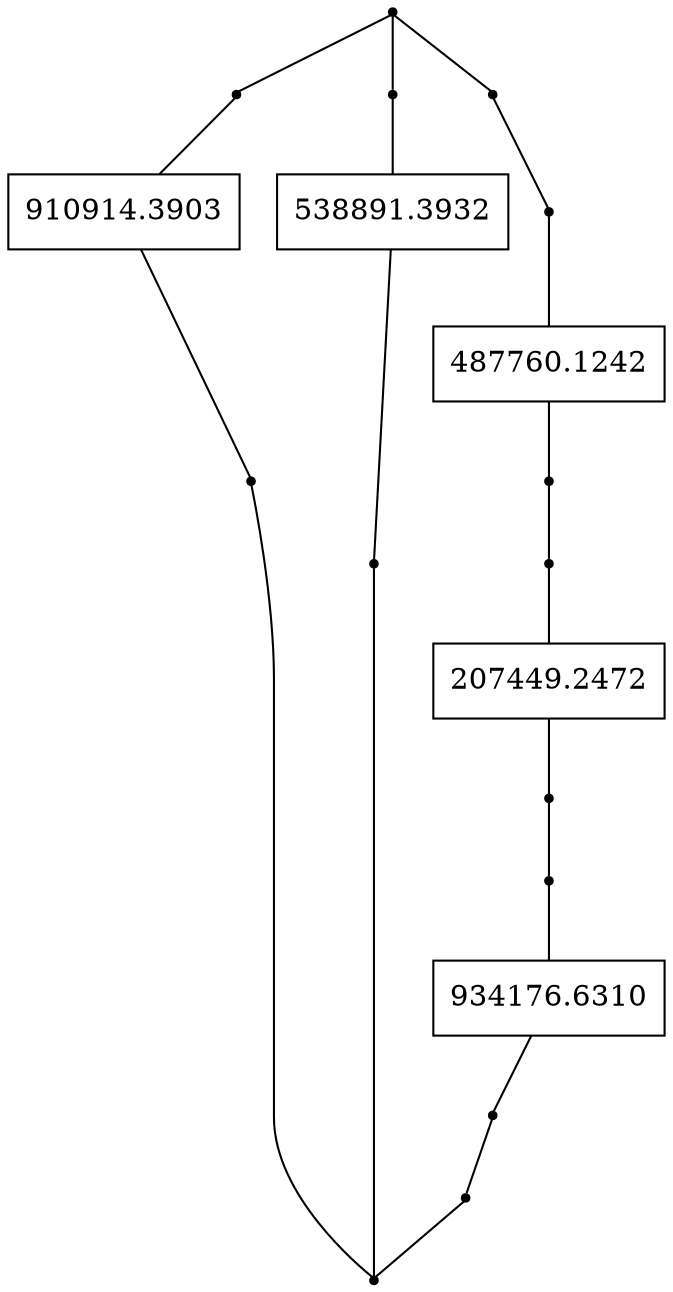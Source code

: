 graph {
start_603856241 [shape = point]
end_603856241 [shape = point]
start_682376643 [shape = point;]
end_682376643 [shape = point;]
682376643 [shape = record; label = 910914.3903]
start_682376643 -- 682376643
682376643 -- end_682376643
start_854507466 [shape = point;]
end_854507466 [shape = point;]
854507466 [shape = record; label = 538891.3932]
start_854507466 -- 854507466
854507466 -- end_854507466
start_1316061703 [shape = point]
end_1316061703 [shape = point]
start_490150701 [shape = point;]
end_490150701 [shape = point;]
490150701 [shape = record; label = 487760.1242]
start_490150701 -- 490150701
490150701 -- end_490150701
start_1413246829 [shape = point;]
end_1413246829 [shape = point;]
1413246829 [shape = record; label = 207449.2472]
start_1413246829 -- 1413246829
1413246829 -- end_1413246829
start_334203599 [shape = point;]
end_334203599 [shape = point;]
334203599 [shape = record; label = 934176.6310]
start_334203599 -- 334203599
334203599 -- end_334203599
start_1316061703 -- start_490150701
end_490150701 -- start_1413246829
end_1413246829 -- start_334203599
end_334203599 -- end_1316061703
start_603856241 -- start_682376643
end_682376643 -- end_603856241
start_603856241 -- start_854507466
end_854507466 -- end_603856241
start_603856241 -- start_1316061703
end_1316061703 -- end_603856241

}
